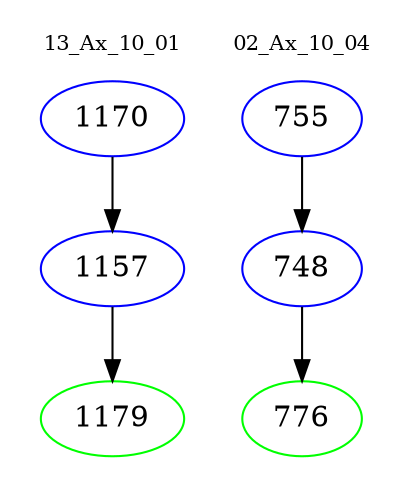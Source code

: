 digraph{
subgraph cluster_0 {
color = white
label = "13_Ax_10_01";
fontsize=10;
T0_1170 [label="1170", color="blue"]
T0_1170 -> T0_1157 [color="black"]
T0_1157 [label="1157", color="blue"]
T0_1157 -> T0_1179 [color="black"]
T0_1179 [label="1179", color="green"]
}
subgraph cluster_1 {
color = white
label = "02_Ax_10_04";
fontsize=10;
T1_755 [label="755", color="blue"]
T1_755 -> T1_748 [color="black"]
T1_748 [label="748", color="blue"]
T1_748 -> T1_776 [color="black"]
T1_776 [label="776", color="green"]
}
}
